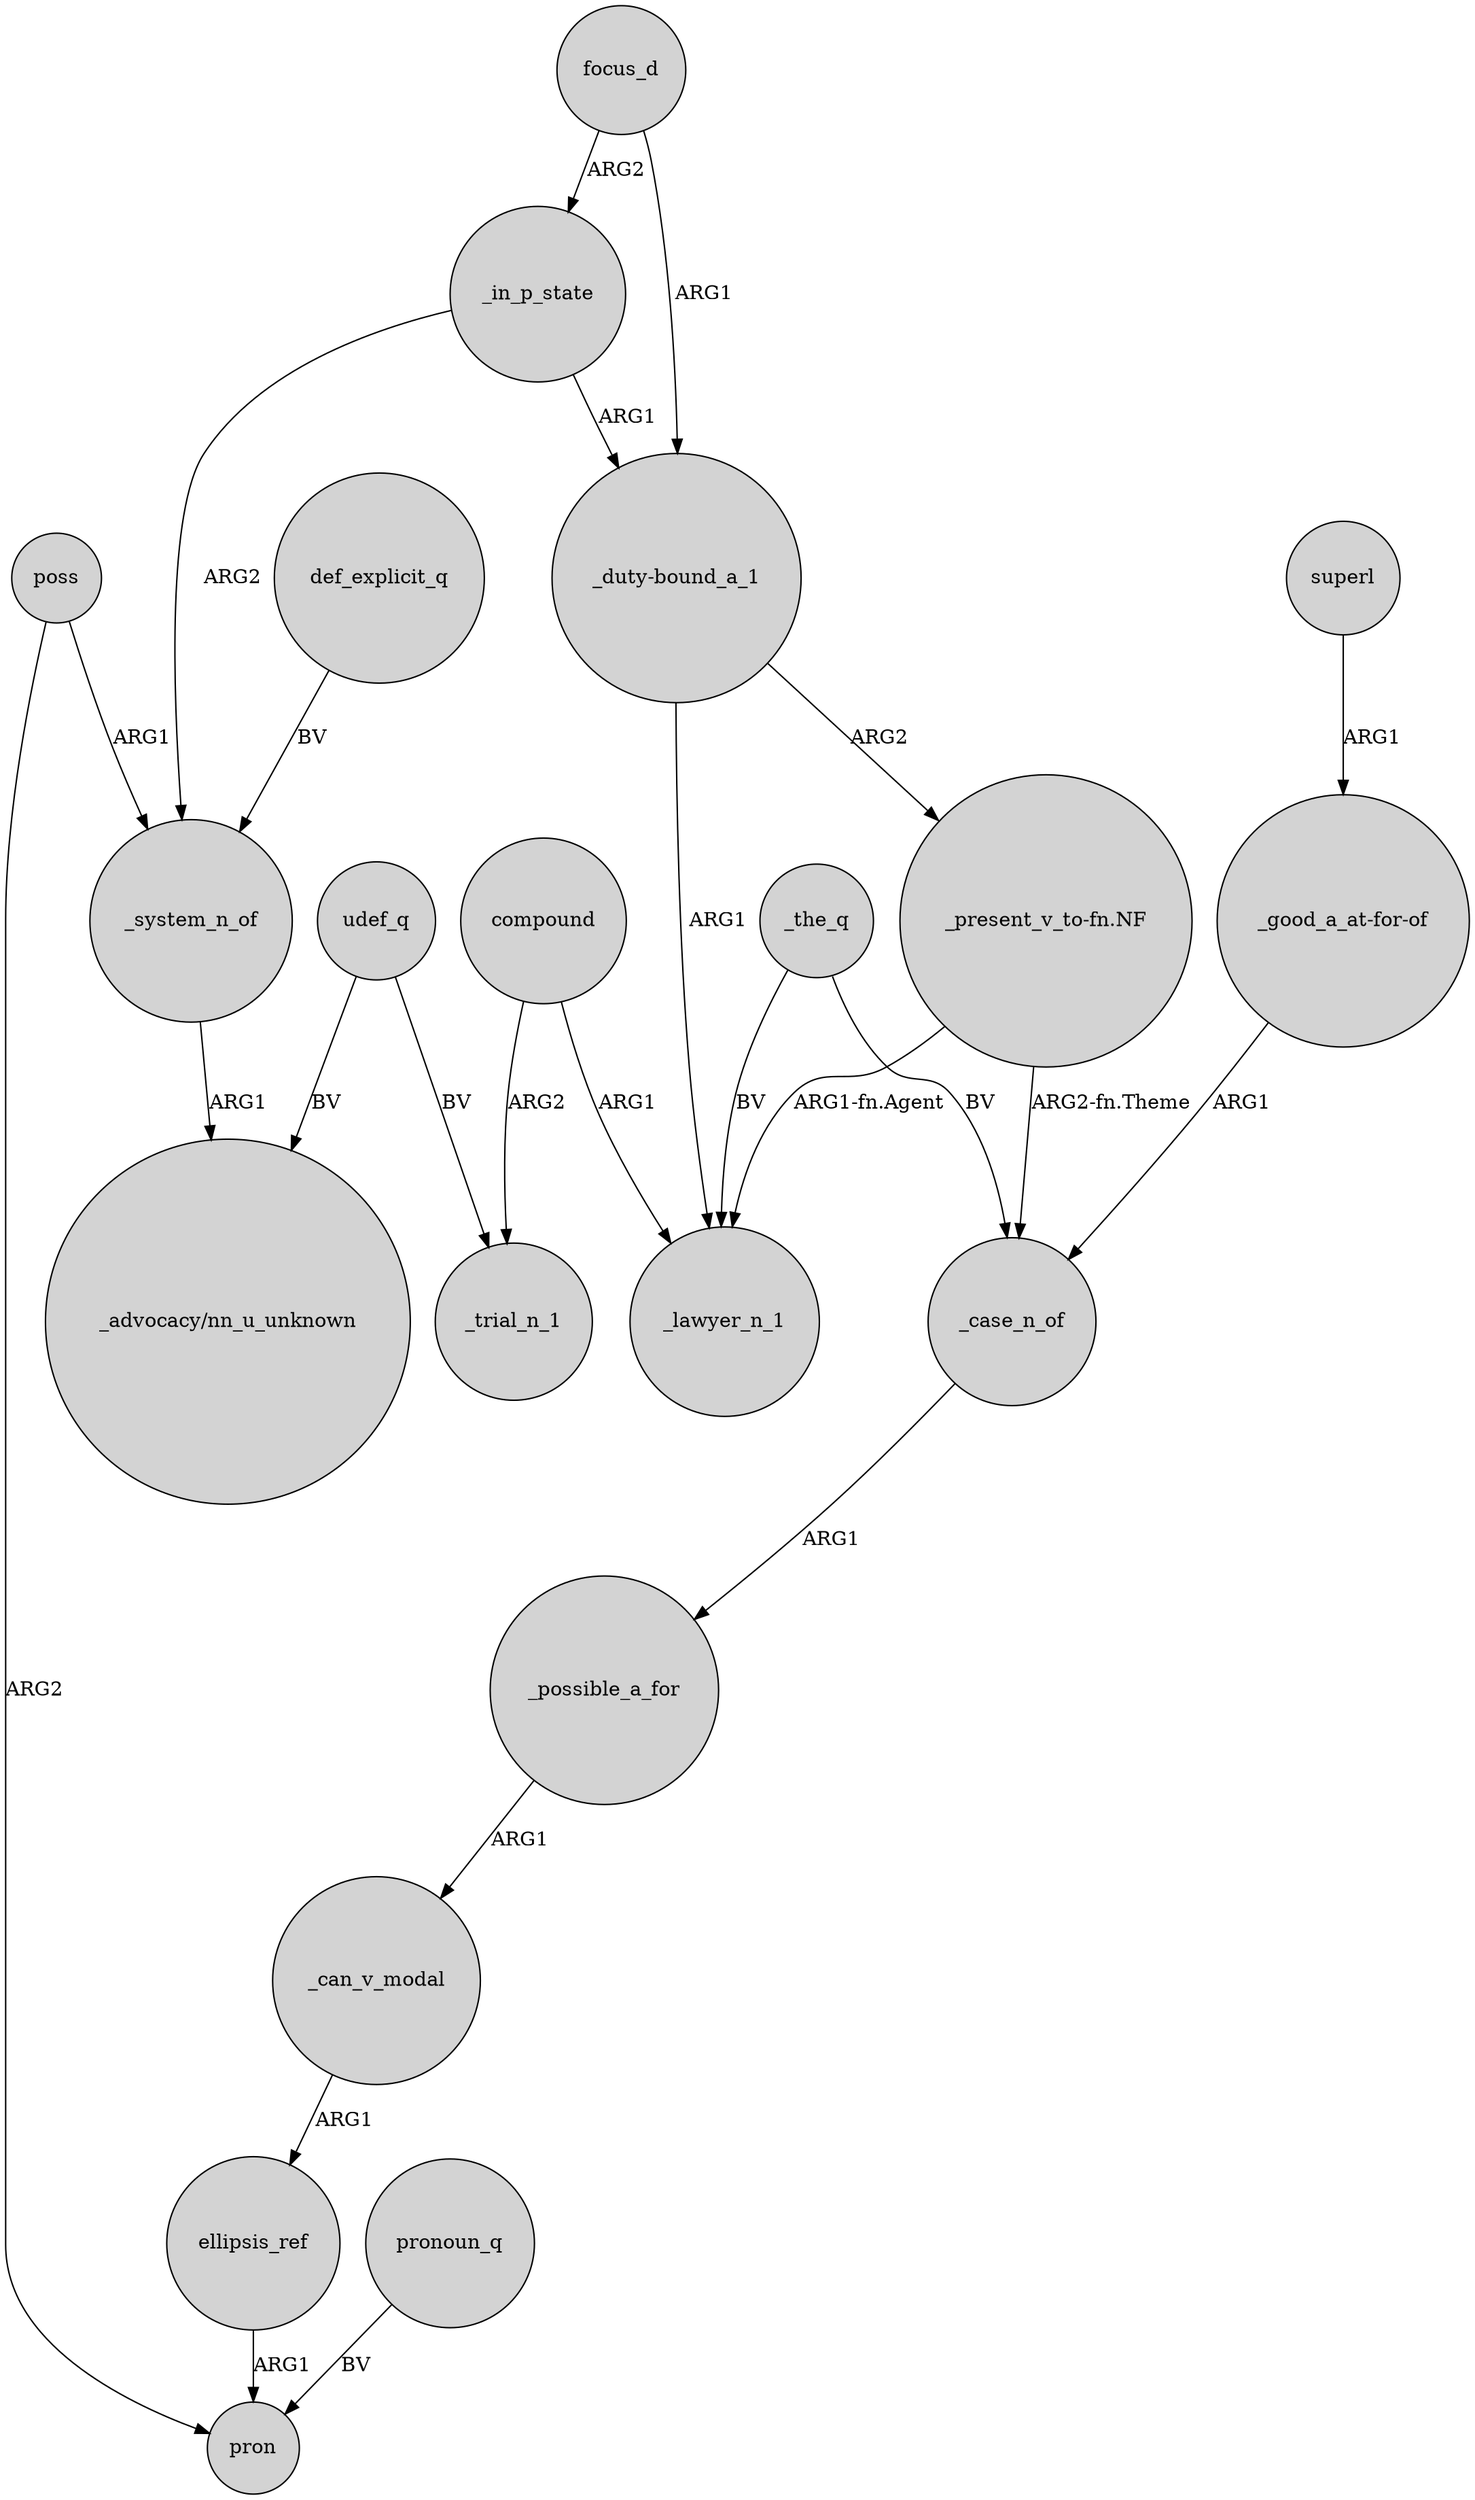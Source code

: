 digraph {
	node [shape=circle style=filled]
	_case_n_of -> _possible_a_for [label=ARG1]
	_the_q -> _lawyer_n_1 [label=BV]
	poss -> pron [label=ARG2]
	"_duty-bound_a_1" -> "_present_v_to-fn.NF" [label=ARG2]
	compound -> _lawyer_n_1 [label=ARG1]
	focus_d -> "_duty-bound_a_1" [label=ARG1]
	_the_q -> _case_n_of [label=BV]
	udef_q -> "_advocacy/nn_u_unknown" [label=BV]
	focus_d -> _in_p_state [label=ARG2]
	ellipsis_ref -> pron [label=ARG1]
	_in_p_state -> _system_n_of [label=ARG2]
	def_explicit_q -> _system_n_of [label=BV]
	poss -> _system_n_of [label=ARG1]
	pronoun_q -> pron [label=BV]
	superl -> "_good_a_at-for-of" [label=ARG1]
	udef_q -> _trial_n_1 [label=BV]
	"_present_v_to-fn.NF" -> _case_n_of [label="ARG2-fn.Theme"]
	compound -> _trial_n_1 [label=ARG2]
	_system_n_of -> "_advocacy/nn_u_unknown" [label=ARG1]
	"_duty-bound_a_1" -> _lawyer_n_1 [label=ARG1]
	_possible_a_for -> _can_v_modal [label=ARG1]
	"_present_v_to-fn.NF" -> _lawyer_n_1 [label="ARG1-fn.Agent"]
	_in_p_state -> "_duty-bound_a_1" [label=ARG1]
	"_good_a_at-for-of" -> _case_n_of [label=ARG1]
	_can_v_modal -> ellipsis_ref [label=ARG1]
}
